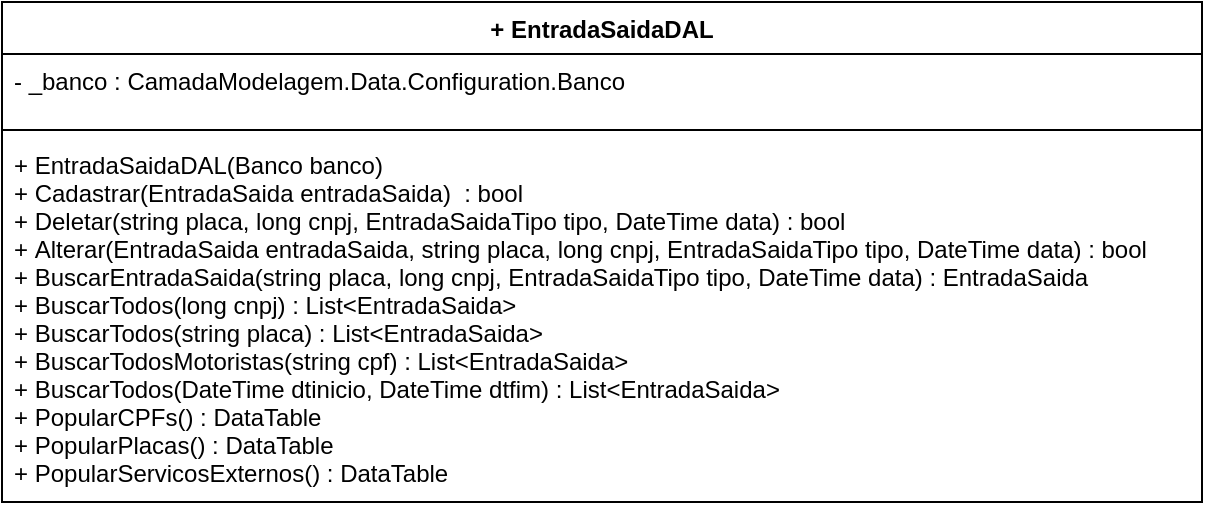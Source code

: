 <mxfile version="12.2.4" type="device" pages="1"><diagram id="-L9IpRQf3EQlU6v8rdQ8" name="Page-1"><mxGraphModel dx="1132" dy="349" grid="1" gridSize="10" guides="1" tooltips="1" connect="1" arrows="1" fold="1" page="1" pageScale="1" pageWidth="1169" pageHeight="827" math="0" shadow="0"><root><mxCell id="0"/><mxCell id="1" parent="0"/><mxCell id="MYMX8F3CuHnzxPZbWVWI-5" value="+ EntradaSaidaDAL" style="swimlane;fontStyle=1;align=center;verticalAlign=top;childLayout=stackLayout;horizontal=1;startSize=26;horizontalStack=0;resizeParent=1;resizeParentMax=0;resizeLast=0;collapsible=1;marginBottom=0;" parent="1" vertex="1"><mxGeometry x="10" y="70" width="600" height="250" as="geometry"/></mxCell><mxCell id="MYMX8F3CuHnzxPZbWVWI-6" value="- _banco : CamadaModelagem.Data.Configuration.Banco" style="text;strokeColor=none;fillColor=none;align=left;verticalAlign=top;spacingLeft=4;spacingRight=4;overflow=hidden;rotatable=0;points=[[0,0.5],[1,0.5]];portConstraint=eastwest;" parent="MYMX8F3CuHnzxPZbWVWI-5" vertex="1"><mxGeometry y="26" width="600" height="34" as="geometry"/></mxCell><mxCell id="MYMX8F3CuHnzxPZbWVWI-7" value="" style="line;strokeWidth=1;fillColor=none;align=left;verticalAlign=middle;spacingTop=-1;spacingLeft=3;spacingRight=3;rotatable=0;labelPosition=right;points=[];portConstraint=eastwest;" parent="MYMX8F3CuHnzxPZbWVWI-5" vertex="1"><mxGeometry y="60" width="600" height="8" as="geometry"/></mxCell><mxCell id="MYMX8F3CuHnzxPZbWVWI-8" value="+ EntradaSaidaDAL(Banco banco)&#10;+ Cadastrar(EntradaSaida entradaSaida)  : bool&#10;+ Deletar(string placa, long cnpj, EntradaSaidaTipo tipo, DateTime data) : bool&#10;+ Alterar(EntradaSaida entradaSaida, string placa, long cnpj, EntradaSaidaTipo tipo, DateTime data) : bool&#10;+ BuscarEntradaSaida(string placa, long cnpj, EntradaSaidaTipo tipo, DateTime data) : EntradaSaida&#10;+ BuscarTodos(long cnpj) : List&lt;EntradaSaida&gt;&#10;+ BuscarTodos(string placa) : List&lt;EntradaSaida&gt;&#10;+ BuscarTodosMotoristas(string cpf) : List&lt;EntradaSaida&gt;&#10;+ BuscarTodos(DateTime dtinicio, DateTime dtfim) : List&lt;EntradaSaida&gt;&#10;+ PopularCPFs() : DataTable&#10;+ PopularPlacas() : DataTable&#10;+ PopularServicosExternos() : DataTable&#10; &#10; " style="text;strokeColor=none;fillColor=none;align=left;verticalAlign=top;spacingLeft=4;spacingRight=4;overflow=hidden;rotatable=0;points=[[0,0.5],[1,0.5]];portConstraint=eastwest;" parent="MYMX8F3CuHnzxPZbWVWI-5" vertex="1"><mxGeometry y="68" width="600" height="182" as="geometry"/></mxCell></root></mxGraphModel></diagram></mxfile>